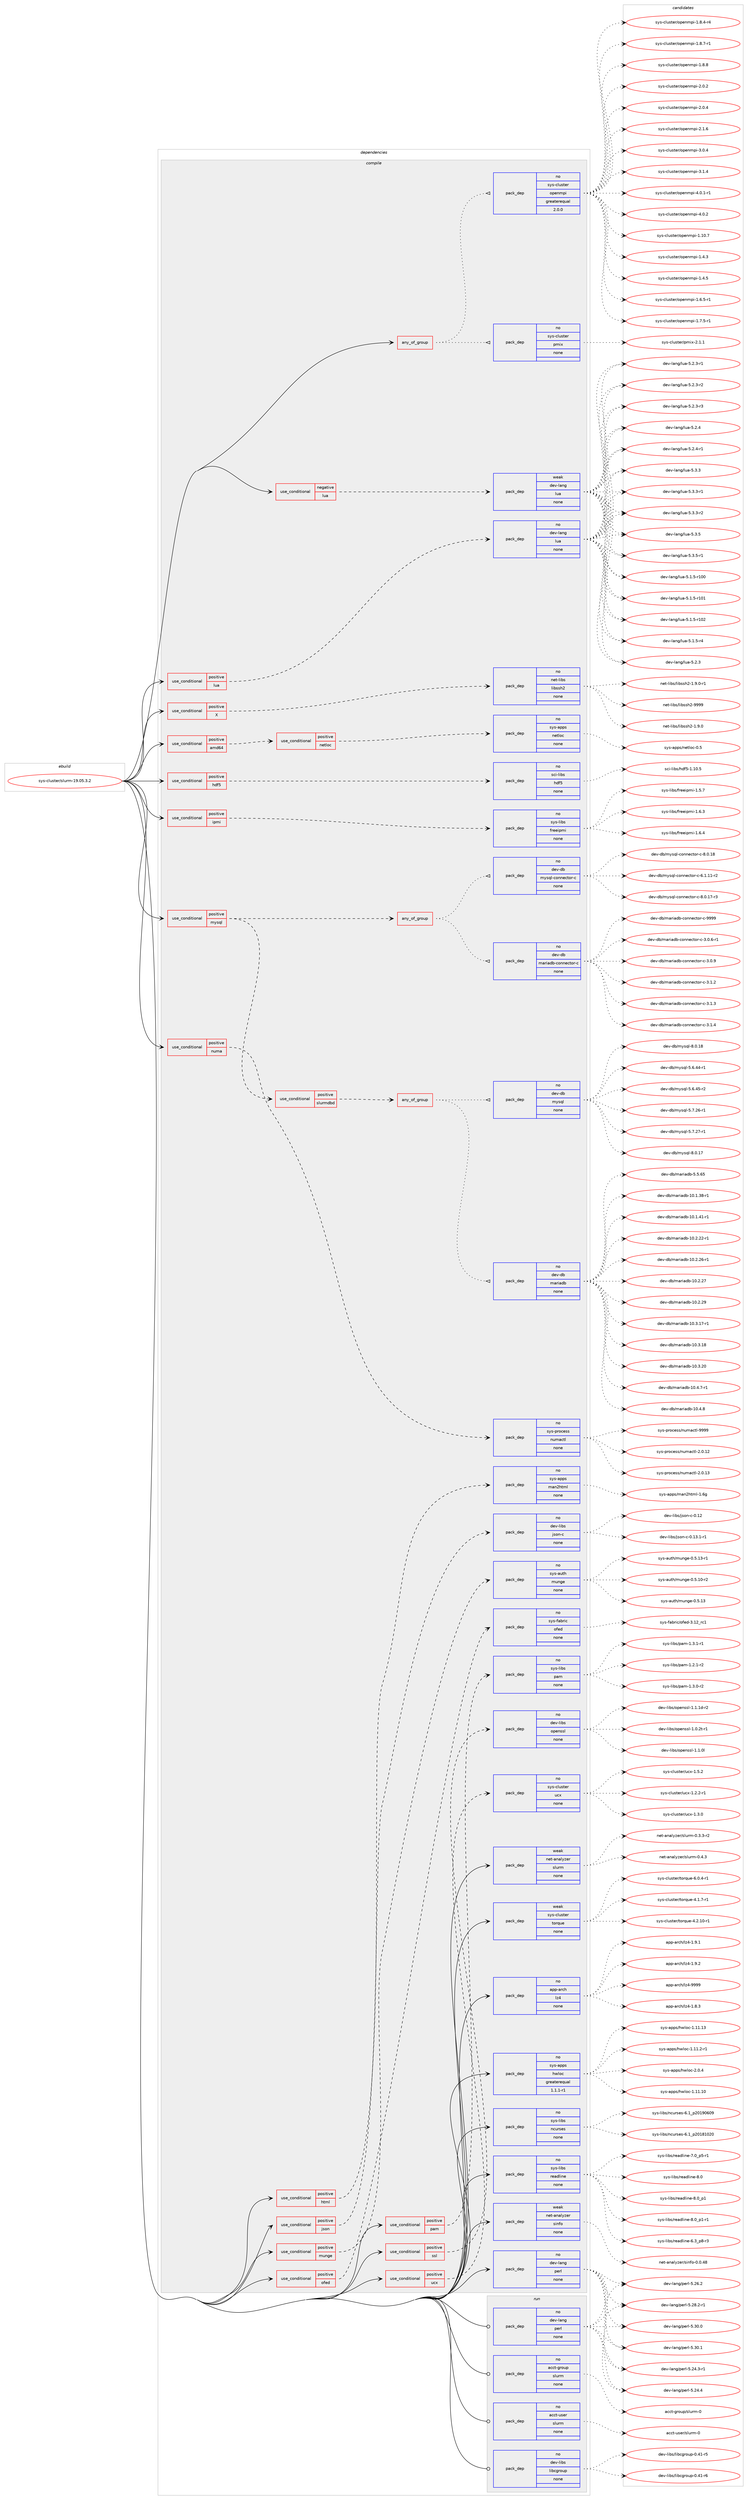 digraph prolog {

# *************
# Graph options
# *************

newrank=true;
concentrate=true;
compound=true;
graph [rankdir=LR,fontname=Helvetica,fontsize=10,ranksep=1.5];#, ranksep=2.5, nodesep=0.2];
edge  [arrowhead=vee];
node  [fontname=Helvetica,fontsize=10];

# **********
# The ebuild
# **********

subgraph cluster_leftcol {
color=gray;
rank=same;
label=<<i>ebuild</i>>;
id [label="sys-cluster/slurm-19.05.3.2", color=red, width=4, href="../sys-cluster/slurm-19.05.3.2.svg"];
}

# ****************
# The dependencies
# ****************

subgraph cluster_midcol {
color=gray;
label=<<i>dependencies</i>>;
subgraph cluster_compile {
fillcolor="#eeeeee";
style=filled;
label=<<i>compile</i>>;
subgraph any15008 {
dependency887784 [label=<<TABLE BORDER="0" CELLBORDER="1" CELLSPACING="0" CELLPADDING="4"><TR><TD CELLPADDING="10">any_of_group</TD></TR></TABLE>>, shape=none, color=red];subgraph pack658801 {
dependency887785 [label=<<TABLE BORDER="0" CELLBORDER="1" CELLSPACING="0" CELLPADDING="4" WIDTH="220"><TR><TD ROWSPAN="6" CELLPADDING="30">pack_dep</TD></TR><TR><TD WIDTH="110">no</TD></TR><TR><TD>sys-cluster</TD></TR><TR><TD>pmix</TD></TR><TR><TD>none</TD></TR><TR><TD></TD></TR></TABLE>>, shape=none, color=blue];
}
dependency887784:e -> dependency887785:w [weight=20,style="dotted",arrowhead="oinv"];
subgraph pack658802 {
dependency887786 [label=<<TABLE BORDER="0" CELLBORDER="1" CELLSPACING="0" CELLPADDING="4" WIDTH="220"><TR><TD ROWSPAN="6" CELLPADDING="30">pack_dep</TD></TR><TR><TD WIDTH="110">no</TD></TR><TR><TD>sys-cluster</TD></TR><TR><TD>openmpi</TD></TR><TR><TD>greaterequal</TD></TR><TR><TD>2.0.0</TD></TR></TABLE>>, shape=none, color=blue];
}
dependency887784:e -> dependency887786:w [weight=20,style="dotted",arrowhead="oinv"];
}
id:e -> dependency887784:w [weight=20,style="solid",arrowhead="vee"];
subgraph cond213446 {
dependency887787 [label=<<TABLE BORDER="0" CELLBORDER="1" CELLSPACING="0" CELLPADDING="4"><TR><TD ROWSPAN="3" CELLPADDING="10">use_conditional</TD></TR><TR><TD>negative</TD></TR><TR><TD>lua</TD></TR></TABLE>>, shape=none, color=red];
subgraph pack658803 {
dependency887788 [label=<<TABLE BORDER="0" CELLBORDER="1" CELLSPACING="0" CELLPADDING="4" WIDTH="220"><TR><TD ROWSPAN="6" CELLPADDING="30">pack_dep</TD></TR><TR><TD WIDTH="110">weak</TD></TR><TR><TD>dev-lang</TD></TR><TR><TD>lua</TD></TR><TR><TD>none</TD></TR><TR><TD></TD></TR></TABLE>>, shape=none, color=blue];
}
dependency887787:e -> dependency887788:w [weight=20,style="dashed",arrowhead="vee"];
}
id:e -> dependency887787:w [weight=20,style="solid",arrowhead="vee"];
subgraph cond213447 {
dependency887789 [label=<<TABLE BORDER="0" CELLBORDER="1" CELLSPACING="0" CELLPADDING="4"><TR><TD ROWSPAN="3" CELLPADDING="10">use_conditional</TD></TR><TR><TD>positive</TD></TR><TR><TD>X</TD></TR></TABLE>>, shape=none, color=red];
subgraph pack658804 {
dependency887790 [label=<<TABLE BORDER="0" CELLBORDER="1" CELLSPACING="0" CELLPADDING="4" WIDTH="220"><TR><TD ROWSPAN="6" CELLPADDING="30">pack_dep</TD></TR><TR><TD WIDTH="110">no</TD></TR><TR><TD>net-libs</TD></TR><TR><TD>libssh2</TD></TR><TR><TD>none</TD></TR><TR><TD></TD></TR></TABLE>>, shape=none, color=blue];
}
dependency887789:e -> dependency887790:w [weight=20,style="dashed",arrowhead="vee"];
}
id:e -> dependency887789:w [weight=20,style="solid",arrowhead="vee"];
subgraph cond213448 {
dependency887791 [label=<<TABLE BORDER="0" CELLBORDER="1" CELLSPACING="0" CELLPADDING="4"><TR><TD ROWSPAN="3" CELLPADDING="10">use_conditional</TD></TR><TR><TD>positive</TD></TR><TR><TD>amd64</TD></TR></TABLE>>, shape=none, color=red];
subgraph cond213449 {
dependency887792 [label=<<TABLE BORDER="0" CELLBORDER="1" CELLSPACING="0" CELLPADDING="4"><TR><TD ROWSPAN="3" CELLPADDING="10">use_conditional</TD></TR><TR><TD>positive</TD></TR><TR><TD>netloc</TD></TR></TABLE>>, shape=none, color=red];
subgraph pack658805 {
dependency887793 [label=<<TABLE BORDER="0" CELLBORDER="1" CELLSPACING="0" CELLPADDING="4" WIDTH="220"><TR><TD ROWSPAN="6" CELLPADDING="30">pack_dep</TD></TR><TR><TD WIDTH="110">no</TD></TR><TR><TD>sys-apps</TD></TR><TR><TD>netloc</TD></TR><TR><TD>none</TD></TR><TR><TD></TD></TR></TABLE>>, shape=none, color=blue];
}
dependency887792:e -> dependency887793:w [weight=20,style="dashed",arrowhead="vee"];
}
dependency887791:e -> dependency887792:w [weight=20,style="dashed",arrowhead="vee"];
}
id:e -> dependency887791:w [weight=20,style="solid",arrowhead="vee"];
subgraph cond213450 {
dependency887794 [label=<<TABLE BORDER="0" CELLBORDER="1" CELLSPACING="0" CELLPADDING="4"><TR><TD ROWSPAN="3" CELLPADDING="10">use_conditional</TD></TR><TR><TD>positive</TD></TR><TR><TD>hdf5</TD></TR></TABLE>>, shape=none, color=red];
subgraph pack658806 {
dependency887795 [label=<<TABLE BORDER="0" CELLBORDER="1" CELLSPACING="0" CELLPADDING="4" WIDTH="220"><TR><TD ROWSPAN="6" CELLPADDING="30">pack_dep</TD></TR><TR><TD WIDTH="110">no</TD></TR><TR><TD>sci-libs</TD></TR><TR><TD>hdf5</TD></TR><TR><TD>none</TD></TR><TR><TD></TD></TR></TABLE>>, shape=none, color=blue];
}
dependency887794:e -> dependency887795:w [weight=20,style="dashed",arrowhead="vee"];
}
id:e -> dependency887794:w [weight=20,style="solid",arrowhead="vee"];
subgraph cond213451 {
dependency887796 [label=<<TABLE BORDER="0" CELLBORDER="1" CELLSPACING="0" CELLPADDING="4"><TR><TD ROWSPAN="3" CELLPADDING="10">use_conditional</TD></TR><TR><TD>positive</TD></TR><TR><TD>html</TD></TR></TABLE>>, shape=none, color=red];
subgraph pack658807 {
dependency887797 [label=<<TABLE BORDER="0" CELLBORDER="1" CELLSPACING="0" CELLPADDING="4" WIDTH="220"><TR><TD ROWSPAN="6" CELLPADDING="30">pack_dep</TD></TR><TR><TD WIDTH="110">no</TD></TR><TR><TD>sys-apps</TD></TR><TR><TD>man2html</TD></TR><TR><TD>none</TD></TR><TR><TD></TD></TR></TABLE>>, shape=none, color=blue];
}
dependency887796:e -> dependency887797:w [weight=20,style="dashed",arrowhead="vee"];
}
id:e -> dependency887796:w [weight=20,style="solid",arrowhead="vee"];
subgraph cond213452 {
dependency887798 [label=<<TABLE BORDER="0" CELLBORDER="1" CELLSPACING="0" CELLPADDING="4"><TR><TD ROWSPAN="3" CELLPADDING="10">use_conditional</TD></TR><TR><TD>positive</TD></TR><TR><TD>ipmi</TD></TR></TABLE>>, shape=none, color=red];
subgraph pack658808 {
dependency887799 [label=<<TABLE BORDER="0" CELLBORDER="1" CELLSPACING="0" CELLPADDING="4" WIDTH="220"><TR><TD ROWSPAN="6" CELLPADDING="30">pack_dep</TD></TR><TR><TD WIDTH="110">no</TD></TR><TR><TD>sys-libs</TD></TR><TR><TD>freeipmi</TD></TR><TR><TD>none</TD></TR><TR><TD></TD></TR></TABLE>>, shape=none, color=blue];
}
dependency887798:e -> dependency887799:w [weight=20,style="dashed",arrowhead="vee"];
}
id:e -> dependency887798:w [weight=20,style="solid",arrowhead="vee"];
subgraph cond213453 {
dependency887800 [label=<<TABLE BORDER="0" CELLBORDER="1" CELLSPACING="0" CELLPADDING="4"><TR><TD ROWSPAN="3" CELLPADDING="10">use_conditional</TD></TR><TR><TD>positive</TD></TR><TR><TD>json</TD></TR></TABLE>>, shape=none, color=red];
subgraph pack658809 {
dependency887801 [label=<<TABLE BORDER="0" CELLBORDER="1" CELLSPACING="0" CELLPADDING="4" WIDTH="220"><TR><TD ROWSPAN="6" CELLPADDING="30">pack_dep</TD></TR><TR><TD WIDTH="110">no</TD></TR><TR><TD>dev-libs</TD></TR><TR><TD>json-c</TD></TR><TR><TD>none</TD></TR><TR><TD></TD></TR></TABLE>>, shape=none, color=blue];
}
dependency887800:e -> dependency887801:w [weight=20,style="dashed",arrowhead="vee"];
}
id:e -> dependency887800:w [weight=20,style="solid",arrowhead="vee"];
subgraph cond213454 {
dependency887802 [label=<<TABLE BORDER="0" CELLBORDER="1" CELLSPACING="0" CELLPADDING="4"><TR><TD ROWSPAN="3" CELLPADDING="10">use_conditional</TD></TR><TR><TD>positive</TD></TR><TR><TD>lua</TD></TR></TABLE>>, shape=none, color=red];
subgraph pack658810 {
dependency887803 [label=<<TABLE BORDER="0" CELLBORDER="1" CELLSPACING="0" CELLPADDING="4" WIDTH="220"><TR><TD ROWSPAN="6" CELLPADDING="30">pack_dep</TD></TR><TR><TD WIDTH="110">no</TD></TR><TR><TD>dev-lang</TD></TR><TR><TD>lua</TD></TR><TR><TD>none</TD></TR><TR><TD></TD></TR></TABLE>>, shape=none, color=blue];
}
dependency887802:e -> dependency887803:w [weight=20,style="dashed",arrowhead="vee"];
}
id:e -> dependency887802:w [weight=20,style="solid",arrowhead="vee"];
subgraph cond213455 {
dependency887804 [label=<<TABLE BORDER="0" CELLBORDER="1" CELLSPACING="0" CELLPADDING="4"><TR><TD ROWSPAN="3" CELLPADDING="10">use_conditional</TD></TR><TR><TD>positive</TD></TR><TR><TD>munge</TD></TR></TABLE>>, shape=none, color=red];
subgraph pack658811 {
dependency887805 [label=<<TABLE BORDER="0" CELLBORDER="1" CELLSPACING="0" CELLPADDING="4" WIDTH="220"><TR><TD ROWSPAN="6" CELLPADDING="30">pack_dep</TD></TR><TR><TD WIDTH="110">no</TD></TR><TR><TD>sys-auth</TD></TR><TR><TD>munge</TD></TR><TR><TD>none</TD></TR><TR><TD></TD></TR></TABLE>>, shape=none, color=blue];
}
dependency887804:e -> dependency887805:w [weight=20,style="dashed",arrowhead="vee"];
}
id:e -> dependency887804:w [weight=20,style="solid",arrowhead="vee"];
subgraph cond213456 {
dependency887806 [label=<<TABLE BORDER="0" CELLBORDER="1" CELLSPACING="0" CELLPADDING="4"><TR><TD ROWSPAN="3" CELLPADDING="10">use_conditional</TD></TR><TR><TD>positive</TD></TR><TR><TD>mysql</TD></TR></TABLE>>, shape=none, color=red];
subgraph any15009 {
dependency887807 [label=<<TABLE BORDER="0" CELLBORDER="1" CELLSPACING="0" CELLPADDING="4"><TR><TD CELLPADDING="10">any_of_group</TD></TR></TABLE>>, shape=none, color=red];subgraph pack658812 {
dependency887808 [label=<<TABLE BORDER="0" CELLBORDER="1" CELLSPACING="0" CELLPADDING="4" WIDTH="220"><TR><TD ROWSPAN="6" CELLPADDING="30">pack_dep</TD></TR><TR><TD WIDTH="110">no</TD></TR><TR><TD>dev-db</TD></TR><TR><TD>mariadb-connector-c</TD></TR><TR><TD>none</TD></TR><TR><TD></TD></TR></TABLE>>, shape=none, color=blue];
}
dependency887807:e -> dependency887808:w [weight=20,style="dotted",arrowhead="oinv"];
subgraph pack658813 {
dependency887809 [label=<<TABLE BORDER="0" CELLBORDER="1" CELLSPACING="0" CELLPADDING="4" WIDTH="220"><TR><TD ROWSPAN="6" CELLPADDING="30">pack_dep</TD></TR><TR><TD WIDTH="110">no</TD></TR><TR><TD>dev-db</TD></TR><TR><TD>mysql-connector-c</TD></TR><TR><TD>none</TD></TR><TR><TD></TD></TR></TABLE>>, shape=none, color=blue];
}
dependency887807:e -> dependency887809:w [weight=20,style="dotted",arrowhead="oinv"];
}
dependency887806:e -> dependency887807:w [weight=20,style="dashed",arrowhead="vee"];
subgraph cond213457 {
dependency887810 [label=<<TABLE BORDER="0" CELLBORDER="1" CELLSPACING="0" CELLPADDING="4"><TR><TD ROWSPAN="3" CELLPADDING="10">use_conditional</TD></TR><TR><TD>positive</TD></TR><TR><TD>slurmdbd</TD></TR></TABLE>>, shape=none, color=red];
subgraph any15010 {
dependency887811 [label=<<TABLE BORDER="0" CELLBORDER="1" CELLSPACING="0" CELLPADDING="4"><TR><TD CELLPADDING="10">any_of_group</TD></TR></TABLE>>, shape=none, color=red];subgraph pack658814 {
dependency887812 [label=<<TABLE BORDER="0" CELLBORDER="1" CELLSPACING="0" CELLPADDING="4" WIDTH="220"><TR><TD ROWSPAN="6" CELLPADDING="30">pack_dep</TD></TR><TR><TD WIDTH="110">no</TD></TR><TR><TD>dev-db</TD></TR><TR><TD>mariadb</TD></TR><TR><TD>none</TD></TR><TR><TD></TD></TR></TABLE>>, shape=none, color=blue];
}
dependency887811:e -> dependency887812:w [weight=20,style="dotted",arrowhead="oinv"];
subgraph pack658815 {
dependency887813 [label=<<TABLE BORDER="0" CELLBORDER="1" CELLSPACING="0" CELLPADDING="4" WIDTH="220"><TR><TD ROWSPAN="6" CELLPADDING="30">pack_dep</TD></TR><TR><TD WIDTH="110">no</TD></TR><TR><TD>dev-db</TD></TR><TR><TD>mysql</TD></TR><TR><TD>none</TD></TR><TR><TD></TD></TR></TABLE>>, shape=none, color=blue];
}
dependency887811:e -> dependency887813:w [weight=20,style="dotted",arrowhead="oinv"];
}
dependency887810:e -> dependency887811:w [weight=20,style="dashed",arrowhead="vee"];
}
dependency887806:e -> dependency887810:w [weight=20,style="dashed",arrowhead="vee"];
}
id:e -> dependency887806:w [weight=20,style="solid",arrowhead="vee"];
subgraph cond213458 {
dependency887814 [label=<<TABLE BORDER="0" CELLBORDER="1" CELLSPACING="0" CELLPADDING="4"><TR><TD ROWSPAN="3" CELLPADDING="10">use_conditional</TD></TR><TR><TD>positive</TD></TR><TR><TD>numa</TD></TR></TABLE>>, shape=none, color=red];
subgraph pack658816 {
dependency887815 [label=<<TABLE BORDER="0" CELLBORDER="1" CELLSPACING="0" CELLPADDING="4" WIDTH="220"><TR><TD ROWSPAN="6" CELLPADDING="30">pack_dep</TD></TR><TR><TD WIDTH="110">no</TD></TR><TR><TD>sys-process</TD></TR><TR><TD>numactl</TD></TR><TR><TD>none</TD></TR><TR><TD></TD></TR></TABLE>>, shape=none, color=blue];
}
dependency887814:e -> dependency887815:w [weight=20,style="dashed",arrowhead="vee"];
}
id:e -> dependency887814:w [weight=20,style="solid",arrowhead="vee"];
subgraph cond213459 {
dependency887816 [label=<<TABLE BORDER="0" CELLBORDER="1" CELLSPACING="0" CELLPADDING="4"><TR><TD ROWSPAN="3" CELLPADDING="10">use_conditional</TD></TR><TR><TD>positive</TD></TR><TR><TD>ofed</TD></TR></TABLE>>, shape=none, color=red];
subgraph pack658817 {
dependency887817 [label=<<TABLE BORDER="0" CELLBORDER="1" CELLSPACING="0" CELLPADDING="4" WIDTH="220"><TR><TD ROWSPAN="6" CELLPADDING="30">pack_dep</TD></TR><TR><TD WIDTH="110">no</TD></TR><TR><TD>sys-fabric</TD></TR><TR><TD>ofed</TD></TR><TR><TD>none</TD></TR><TR><TD></TD></TR></TABLE>>, shape=none, color=blue];
}
dependency887816:e -> dependency887817:w [weight=20,style="dashed",arrowhead="vee"];
}
id:e -> dependency887816:w [weight=20,style="solid",arrowhead="vee"];
subgraph cond213460 {
dependency887818 [label=<<TABLE BORDER="0" CELLBORDER="1" CELLSPACING="0" CELLPADDING="4"><TR><TD ROWSPAN="3" CELLPADDING="10">use_conditional</TD></TR><TR><TD>positive</TD></TR><TR><TD>pam</TD></TR></TABLE>>, shape=none, color=red];
subgraph pack658818 {
dependency887819 [label=<<TABLE BORDER="0" CELLBORDER="1" CELLSPACING="0" CELLPADDING="4" WIDTH="220"><TR><TD ROWSPAN="6" CELLPADDING="30">pack_dep</TD></TR><TR><TD WIDTH="110">no</TD></TR><TR><TD>sys-libs</TD></TR><TR><TD>pam</TD></TR><TR><TD>none</TD></TR><TR><TD></TD></TR></TABLE>>, shape=none, color=blue];
}
dependency887818:e -> dependency887819:w [weight=20,style="dashed",arrowhead="vee"];
}
id:e -> dependency887818:w [weight=20,style="solid",arrowhead="vee"];
subgraph cond213461 {
dependency887820 [label=<<TABLE BORDER="0" CELLBORDER="1" CELLSPACING="0" CELLPADDING="4"><TR><TD ROWSPAN="3" CELLPADDING="10">use_conditional</TD></TR><TR><TD>positive</TD></TR><TR><TD>ssl</TD></TR></TABLE>>, shape=none, color=red];
subgraph pack658819 {
dependency887821 [label=<<TABLE BORDER="0" CELLBORDER="1" CELLSPACING="0" CELLPADDING="4" WIDTH="220"><TR><TD ROWSPAN="6" CELLPADDING="30">pack_dep</TD></TR><TR><TD WIDTH="110">no</TD></TR><TR><TD>dev-libs</TD></TR><TR><TD>openssl</TD></TR><TR><TD>none</TD></TR><TR><TD></TD></TR></TABLE>>, shape=none, color=blue];
}
dependency887820:e -> dependency887821:w [weight=20,style="dashed",arrowhead="vee"];
}
id:e -> dependency887820:w [weight=20,style="solid",arrowhead="vee"];
subgraph cond213462 {
dependency887822 [label=<<TABLE BORDER="0" CELLBORDER="1" CELLSPACING="0" CELLPADDING="4"><TR><TD ROWSPAN="3" CELLPADDING="10">use_conditional</TD></TR><TR><TD>positive</TD></TR><TR><TD>ucx</TD></TR></TABLE>>, shape=none, color=red];
subgraph pack658820 {
dependency887823 [label=<<TABLE BORDER="0" CELLBORDER="1" CELLSPACING="0" CELLPADDING="4" WIDTH="220"><TR><TD ROWSPAN="6" CELLPADDING="30">pack_dep</TD></TR><TR><TD WIDTH="110">no</TD></TR><TR><TD>sys-cluster</TD></TR><TR><TD>ucx</TD></TR><TR><TD>none</TD></TR><TR><TD></TD></TR></TABLE>>, shape=none, color=blue];
}
dependency887822:e -> dependency887823:w [weight=20,style="dashed",arrowhead="vee"];
}
id:e -> dependency887822:w [weight=20,style="solid",arrowhead="vee"];
subgraph pack658821 {
dependency887824 [label=<<TABLE BORDER="0" CELLBORDER="1" CELLSPACING="0" CELLPADDING="4" WIDTH="220"><TR><TD ROWSPAN="6" CELLPADDING="30">pack_dep</TD></TR><TR><TD WIDTH="110">no</TD></TR><TR><TD>app-arch</TD></TR><TR><TD>lz4</TD></TR><TR><TD>none</TD></TR><TR><TD></TD></TR></TABLE>>, shape=none, color=blue];
}
id:e -> dependency887824:w [weight=20,style="solid",arrowhead="vee"];
subgraph pack658822 {
dependency887825 [label=<<TABLE BORDER="0" CELLBORDER="1" CELLSPACING="0" CELLPADDING="4" WIDTH="220"><TR><TD ROWSPAN="6" CELLPADDING="30">pack_dep</TD></TR><TR><TD WIDTH="110">no</TD></TR><TR><TD>dev-lang</TD></TR><TR><TD>perl</TD></TR><TR><TD>none</TD></TR><TR><TD></TD></TR></TABLE>>, shape=none, color=blue];
}
id:e -> dependency887825:w [weight=20,style="solid",arrowhead="vee"];
subgraph pack658823 {
dependency887826 [label=<<TABLE BORDER="0" CELLBORDER="1" CELLSPACING="0" CELLPADDING="4" WIDTH="220"><TR><TD ROWSPAN="6" CELLPADDING="30">pack_dep</TD></TR><TR><TD WIDTH="110">no</TD></TR><TR><TD>sys-apps</TD></TR><TR><TD>hwloc</TD></TR><TR><TD>greaterequal</TD></TR><TR><TD>1.1.1-r1</TD></TR></TABLE>>, shape=none, color=blue];
}
id:e -> dependency887826:w [weight=20,style="solid",arrowhead="vee"];
subgraph pack658824 {
dependency887827 [label=<<TABLE BORDER="0" CELLBORDER="1" CELLSPACING="0" CELLPADDING="4" WIDTH="220"><TR><TD ROWSPAN="6" CELLPADDING="30">pack_dep</TD></TR><TR><TD WIDTH="110">no</TD></TR><TR><TD>sys-libs</TD></TR><TR><TD>ncurses</TD></TR><TR><TD>none</TD></TR><TR><TD></TD></TR></TABLE>>, shape=none, color=blue];
}
id:e -> dependency887827:w [weight=20,style="solid",arrowhead="vee"];
subgraph pack658825 {
dependency887828 [label=<<TABLE BORDER="0" CELLBORDER="1" CELLSPACING="0" CELLPADDING="4" WIDTH="220"><TR><TD ROWSPAN="6" CELLPADDING="30">pack_dep</TD></TR><TR><TD WIDTH="110">no</TD></TR><TR><TD>sys-libs</TD></TR><TR><TD>readline</TD></TR><TR><TD>none</TD></TR><TR><TD></TD></TR></TABLE>>, shape=none, color=blue];
}
id:e -> dependency887828:w [weight=20,style="solid",arrowhead="vee"];
subgraph pack658826 {
dependency887829 [label=<<TABLE BORDER="0" CELLBORDER="1" CELLSPACING="0" CELLPADDING="4" WIDTH="220"><TR><TD ROWSPAN="6" CELLPADDING="30">pack_dep</TD></TR><TR><TD WIDTH="110">weak</TD></TR><TR><TD>net-analyzer</TD></TR><TR><TD>sinfo</TD></TR><TR><TD>none</TD></TR><TR><TD></TD></TR></TABLE>>, shape=none, color=blue];
}
id:e -> dependency887829:w [weight=20,style="solid",arrowhead="vee"];
subgraph pack658827 {
dependency887830 [label=<<TABLE BORDER="0" CELLBORDER="1" CELLSPACING="0" CELLPADDING="4" WIDTH="220"><TR><TD ROWSPAN="6" CELLPADDING="30">pack_dep</TD></TR><TR><TD WIDTH="110">weak</TD></TR><TR><TD>net-analyzer</TD></TR><TR><TD>slurm</TD></TR><TR><TD>none</TD></TR><TR><TD></TD></TR></TABLE>>, shape=none, color=blue];
}
id:e -> dependency887830:w [weight=20,style="solid",arrowhead="vee"];
subgraph pack658828 {
dependency887831 [label=<<TABLE BORDER="0" CELLBORDER="1" CELLSPACING="0" CELLPADDING="4" WIDTH="220"><TR><TD ROWSPAN="6" CELLPADDING="30">pack_dep</TD></TR><TR><TD WIDTH="110">weak</TD></TR><TR><TD>sys-cluster</TD></TR><TR><TD>torque</TD></TR><TR><TD>none</TD></TR><TR><TD></TD></TR></TABLE>>, shape=none, color=blue];
}
id:e -> dependency887831:w [weight=20,style="solid",arrowhead="vee"];
}
subgraph cluster_compileandrun {
fillcolor="#eeeeee";
style=filled;
label=<<i>compile and run</i>>;
}
subgraph cluster_run {
fillcolor="#eeeeee";
style=filled;
label=<<i>run</i>>;
subgraph pack658829 {
dependency887832 [label=<<TABLE BORDER="0" CELLBORDER="1" CELLSPACING="0" CELLPADDING="4" WIDTH="220"><TR><TD ROWSPAN="6" CELLPADDING="30">pack_dep</TD></TR><TR><TD WIDTH="110">no</TD></TR><TR><TD>acct-group</TD></TR><TR><TD>slurm</TD></TR><TR><TD>none</TD></TR><TR><TD></TD></TR></TABLE>>, shape=none, color=blue];
}
id:e -> dependency887832:w [weight=20,style="solid",arrowhead="odot"];
subgraph pack658830 {
dependency887833 [label=<<TABLE BORDER="0" CELLBORDER="1" CELLSPACING="0" CELLPADDING="4" WIDTH="220"><TR><TD ROWSPAN="6" CELLPADDING="30">pack_dep</TD></TR><TR><TD WIDTH="110">no</TD></TR><TR><TD>acct-user</TD></TR><TR><TD>slurm</TD></TR><TR><TD>none</TD></TR><TR><TD></TD></TR></TABLE>>, shape=none, color=blue];
}
id:e -> dependency887833:w [weight=20,style="solid",arrowhead="odot"];
subgraph pack658831 {
dependency887834 [label=<<TABLE BORDER="0" CELLBORDER="1" CELLSPACING="0" CELLPADDING="4" WIDTH="220"><TR><TD ROWSPAN="6" CELLPADDING="30">pack_dep</TD></TR><TR><TD WIDTH="110">no</TD></TR><TR><TD>dev-lang</TD></TR><TR><TD>perl</TD></TR><TR><TD>none</TD></TR><TR><TD></TD></TR></TABLE>>, shape=none, color=blue];
}
id:e -> dependency887834:w [weight=20,style="solid",arrowhead="odot"];
subgraph pack658832 {
dependency887835 [label=<<TABLE BORDER="0" CELLBORDER="1" CELLSPACING="0" CELLPADDING="4" WIDTH="220"><TR><TD ROWSPAN="6" CELLPADDING="30">pack_dep</TD></TR><TR><TD WIDTH="110">no</TD></TR><TR><TD>dev-libs</TD></TR><TR><TD>libcgroup</TD></TR><TR><TD>none</TD></TR><TR><TD></TD></TR></TABLE>>, shape=none, color=blue];
}
id:e -> dependency887835:w [weight=20,style="solid",arrowhead="odot"];
}
}

# **************
# The candidates
# **************

subgraph cluster_choices {
rank=same;
color=gray;
label=<<i>candidates</i>>;

subgraph choice658801 {
color=black;
nodesep=1;
choice115121115459910811711511610111447112109105120455046494649 [label="sys-cluster/pmix-2.1.1", color=red, width=4,href="../sys-cluster/pmix-2.1.1.svg"];
dependency887785:e -> choice115121115459910811711511610111447112109105120455046494649:w [style=dotted,weight="100"];
}
subgraph choice658802 {
color=black;
nodesep=1;
choice11512111545991081171151161011144711111210111010911210545494649484655 [label="sys-cluster/openmpi-1.10.7", color=red, width=4,href="../sys-cluster/openmpi-1.10.7.svg"];
choice115121115459910811711511610111447111112101110109112105454946524651 [label="sys-cluster/openmpi-1.4.3", color=red, width=4,href="../sys-cluster/openmpi-1.4.3.svg"];
choice115121115459910811711511610111447111112101110109112105454946524653 [label="sys-cluster/openmpi-1.4.5", color=red, width=4,href="../sys-cluster/openmpi-1.4.5.svg"];
choice1151211154599108117115116101114471111121011101091121054549465446534511449 [label="sys-cluster/openmpi-1.6.5-r1", color=red, width=4,href="../sys-cluster/openmpi-1.6.5-r1.svg"];
choice1151211154599108117115116101114471111121011101091121054549465546534511449 [label="sys-cluster/openmpi-1.7.5-r1", color=red, width=4,href="../sys-cluster/openmpi-1.7.5-r1.svg"];
choice1151211154599108117115116101114471111121011101091121054549465646524511452 [label="sys-cluster/openmpi-1.8.4-r4", color=red, width=4,href="../sys-cluster/openmpi-1.8.4-r4.svg"];
choice1151211154599108117115116101114471111121011101091121054549465646554511449 [label="sys-cluster/openmpi-1.8.7-r1", color=red, width=4,href="../sys-cluster/openmpi-1.8.7-r1.svg"];
choice115121115459910811711511610111447111112101110109112105454946564656 [label="sys-cluster/openmpi-1.8.8", color=red, width=4,href="../sys-cluster/openmpi-1.8.8.svg"];
choice115121115459910811711511610111447111112101110109112105455046484650 [label="sys-cluster/openmpi-2.0.2", color=red, width=4,href="../sys-cluster/openmpi-2.0.2.svg"];
choice115121115459910811711511610111447111112101110109112105455046484652 [label="sys-cluster/openmpi-2.0.4", color=red, width=4,href="../sys-cluster/openmpi-2.0.4.svg"];
choice115121115459910811711511610111447111112101110109112105455046494654 [label="sys-cluster/openmpi-2.1.6", color=red, width=4,href="../sys-cluster/openmpi-2.1.6.svg"];
choice115121115459910811711511610111447111112101110109112105455146484652 [label="sys-cluster/openmpi-3.0.4", color=red, width=4,href="../sys-cluster/openmpi-3.0.4.svg"];
choice115121115459910811711511610111447111112101110109112105455146494652 [label="sys-cluster/openmpi-3.1.4", color=red, width=4,href="../sys-cluster/openmpi-3.1.4.svg"];
choice1151211154599108117115116101114471111121011101091121054552464846494511449 [label="sys-cluster/openmpi-4.0.1-r1", color=red, width=4,href="../sys-cluster/openmpi-4.0.1-r1.svg"];
choice115121115459910811711511610111447111112101110109112105455246484650 [label="sys-cluster/openmpi-4.0.2", color=red, width=4,href="../sys-cluster/openmpi-4.0.2.svg"];
dependency887786:e -> choice11512111545991081171151161011144711111210111010911210545494649484655:w [style=dotted,weight="100"];
dependency887786:e -> choice115121115459910811711511610111447111112101110109112105454946524651:w [style=dotted,weight="100"];
dependency887786:e -> choice115121115459910811711511610111447111112101110109112105454946524653:w [style=dotted,weight="100"];
dependency887786:e -> choice1151211154599108117115116101114471111121011101091121054549465446534511449:w [style=dotted,weight="100"];
dependency887786:e -> choice1151211154599108117115116101114471111121011101091121054549465546534511449:w [style=dotted,weight="100"];
dependency887786:e -> choice1151211154599108117115116101114471111121011101091121054549465646524511452:w [style=dotted,weight="100"];
dependency887786:e -> choice1151211154599108117115116101114471111121011101091121054549465646554511449:w [style=dotted,weight="100"];
dependency887786:e -> choice115121115459910811711511610111447111112101110109112105454946564656:w [style=dotted,weight="100"];
dependency887786:e -> choice115121115459910811711511610111447111112101110109112105455046484650:w [style=dotted,weight="100"];
dependency887786:e -> choice115121115459910811711511610111447111112101110109112105455046484652:w [style=dotted,weight="100"];
dependency887786:e -> choice115121115459910811711511610111447111112101110109112105455046494654:w [style=dotted,weight="100"];
dependency887786:e -> choice115121115459910811711511610111447111112101110109112105455146484652:w [style=dotted,weight="100"];
dependency887786:e -> choice115121115459910811711511610111447111112101110109112105455146494652:w [style=dotted,weight="100"];
dependency887786:e -> choice1151211154599108117115116101114471111121011101091121054552464846494511449:w [style=dotted,weight="100"];
dependency887786:e -> choice115121115459910811711511610111447111112101110109112105455246484650:w [style=dotted,weight="100"];
}
subgraph choice658803 {
color=black;
nodesep=1;
choice1001011184510897110103471081179745534649465345114494848 [label="dev-lang/lua-5.1.5-r100", color=red, width=4,href="../dev-lang/lua-5.1.5-r100.svg"];
choice1001011184510897110103471081179745534649465345114494849 [label="dev-lang/lua-5.1.5-r101", color=red, width=4,href="../dev-lang/lua-5.1.5-r101.svg"];
choice1001011184510897110103471081179745534649465345114494850 [label="dev-lang/lua-5.1.5-r102", color=red, width=4,href="../dev-lang/lua-5.1.5-r102.svg"];
choice100101118451089711010347108117974553464946534511452 [label="dev-lang/lua-5.1.5-r4", color=red, width=4,href="../dev-lang/lua-5.1.5-r4.svg"];
choice10010111845108971101034710811797455346504651 [label="dev-lang/lua-5.2.3", color=red, width=4,href="../dev-lang/lua-5.2.3.svg"];
choice100101118451089711010347108117974553465046514511449 [label="dev-lang/lua-5.2.3-r1", color=red, width=4,href="../dev-lang/lua-5.2.3-r1.svg"];
choice100101118451089711010347108117974553465046514511450 [label="dev-lang/lua-5.2.3-r2", color=red, width=4,href="../dev-lang/lua-5.2.3-r2.svg"];
choice100101118451089711010347108117974553465046514511451 [label="dev-lang/lua-5.2.3-r3", color=red, width=4,href="../dev-lang/lua-5.2.3-r3.svg"];
choice10010111845108971101034710811797455346504652 [label="dev-lang/lua-5.2.4", color=red, width=4,href="../dev-lang/lua-5.2.4.svg"];
choice100101118451089711010347108117974553465046524511449 [label="dev-lang/lua-5.2.4-r1", color=red, width=4,href="../dev-lang/lua-5.2.4-r1.svg"];
choice10010111845108971101034710811797455346514651 [label="dev-lang/lua-5.3.3", color=red, width=4,href="../dev-lang/lua-5.3.3.svg"];
choice100101118451089711010347108117974553465146514511449 [label="dev-lang/lua-5.3.3-r1", color=red, width=4,href="../dev-lang/lua-5.3.3-r1.svg"];
choice100101118451089711010347108117974553465146514511450 [label="dev-lang/lua-5.3.3-r2", color=red, width=4,href="../dev-lang/lua-5.3.3-r2.svg"];
choice10010111845108971101034710811797455346514653 [label="dev-lang/lua-5.3.5", color=red, width=4,href="../dev-lang/lua-5.3.5.svg"];
choice100101118451089711010347108117974553465146534511449 [label="dev-lang/lua-5.3.5-r1", color=red, width=4,href="../dev-lang/lua-5.3.5-r1.svg"];
dependency887788:e -> choice1001011184510897110103471081179745534649465345114494848:w [style=dotted,weight="100"];
dependency887788:e -> choice1001011184510897110103471081179745534649465345114494849:w [style=dotted,weight="100"];
dependency887788:e -> choice1001011184510897110103471081179745534649465345114494850:w [style=dotted,weight="100"];
dependency887788:e -> choice100101118451089711010347108117974553464946534511452:w [style=dotted,weight="100"];
dependency887788:e -> choice10010111845108971101034710811797455346504651:w [style=dotted,weight="100"];
dependency887788:e -> choice100101118451089711010347108117974553465046514511449:w [style=dotted,weight="100"];
dependency887788:e -> choice100101118451089711010347108117974553465046514511450:w [style=dotted,weight="100"];
dependency887788:e -> choice100101118451089711010347108117974553465046514511451:w [style=dotted,weight="100"];
dependency887788:e -> choice10010111845108971101034710811797455346504652:w [style=dotted,weight="100"];
dependency887788:e -> choice100101118451089711010347108117974553465046524511449:w [style=dotted,weight="100"];
dependency887788:e -> choice10010111845108971101034710811797455346514651:w [style=dotted,weight="100"];
dependency887788:e -> choice100101118451089711010347108117974553465146514511449:w [style=dotted,weight="100"];
dependency887788:e -> choice100101118451089711010347108117974553465146514511450:w [style=dotted,weight="100"];
dependency887788:e -> choice10010111845108971101034710811797455346514653:w [style=dotted,weight="100"];
dependency887788:e -> choice100101118451089711010347108117974553465146534511449:w [style=dotted,weight="100"];
}
subgraph choice658804 {
color=black;
nodesep=1;
choice1101011164510810598115471081059811511510450454946574648 [label="net-libs/libssh2-1.9.0", color=red, width=4,href="../net-libs/libssh2-1.9.0.svg"];
choice11010111645108105981154710810598115115104504549465746484511449 [label="net-libs/libssh2-1.9.0-r1", color=red, width=4,href="../net-libs/libssh2-1.9.0-r1.svg"];
choice11010111645108105981154710810598115115104504557575757 [label="net-libs/libssh2-9999", color=red, width=4,href="../net-libs/libssh2-9999.svg"];
dependency887790:e -> choice1101011164510810598115471081059811511510450454946574648:w [style=dotted,weight="100"];
dependency887790:e -> choice11010111645108105981154710810598115115104504549465746484511449:w [style=dotted,weight="100"];
dependency887790:e -> choice11010111645108105981154710810598115115104504557575757:w [style=dotted,weight="100"];
}
subgraph choice658805 {
color=black;
nodesep=1;
choice1151211154597112112115471101011161081119945484653 [label="sys-apps/netloc-0.5", color=red, width=4,href="../sys-apps/netloc-0.5.svg"];
dependency887793:e -> choice1151211154597112112115471101011161081119945484653:w [style=dotted,weight="100"];
}
subgraph choice658806 {
color=black;
nodesep=1;
choice115991054510810598115471041001025345494649484653 [label="sci-libs/hdf5-1.10.5", color=red, width=4,href="../sci-libs/hdf5-1.10.5.svg"];
dependency887795:e -> choice115991054510810598115471041001025345494649484653:w [style=dotted,weight="100"];
}
subgraph choice658807 {
color=black;
nodesep=1;
choice115121115459711211211547109971105010411610910845494654103 [label="sys-apps/man2html-1.6g", color=red, width=4,href="../sys-apps/man2html-1.6g.svg"];
dependency887797:e -> choice115121115459711211211547109971105010411610910845494654103:w [style=dotted,weight="100"];
}
subgraph choice658808 {
color=black;
nodesep=1;
choice115121115451081059811547102114101101105112109105454946534655 [label="sys-libs/freeipmi-1.5.7", color=red, width=4,href="../sys-libs/freeipmi-1.5.7.svg"];
choice115121115451081059811547102114101101105112109105454946544651 [label="sys-libs/freeipmi-1.6.3", color=red, width=4,href="../sys-libs/freeipmi-1.6.3.svg"];
choice115121115451081059811547102114101101105112109105454946544652 [label="sys-libs/freeipmi-1.6.4", color=red, width=4,href="../sys-libs/freeipmi-1.6.4.svg"];
dependency887799:e -> choice115121115451081059811547102114101101105112109105454946534655:w [style=dotted,weight="100"];
dependency887799:e -> choice115121115451081059811547102114101101105112109105454946544651:w [style=dotted,weight="100"];
dependency887799:e -> choice115121115451081059811547102114101101105112109105454946544652:w [style=dotted,weight="100"];
}
subgraph choice658809 {
color=black;
nodesep=1;
choice10010111845108105981154710611511111045994548464950 [label="dev-libs/json-c-0.12", color=red, width=4,href="../dev-libs/json-c-0.12.svg"];
choice1001011184510810598115471061151111104599454846495146494511449 [label="dev-libs/json-c-0.13.1-r1", color=red, width=4,href="../dev-libs/json-c-0.13.1-r1.svg"];
dependency887801:e -> choice10010111845108105981154710611511111045994548464950:w [style=dotted,weight="100"];
dependency887801:e -> choice1001011184510810598115471061151111104599454846495146494511449:w [style=dotted,weight="100"];
}
subgraph choice658810 {
color=black;
nodesep=1;
choice1001011184510897110103471081179745534649465345114494848 [label="dev-lang/lua-5.1.5-r100", color=red, width=4,href="../dev-lang/lua-5.1.5-r100.svg"];
choice1001011184510897110103471081179745534649465345114494849 [label="dev-lang/lua-5.1.5-r101", color=red, width=4,href="../dev-lang/lua-5.1.5-r101.svg"];
choice1001011184510897110103471081179745534649465345114494850 [label="dev-lang/lua-5.1.5-r102", color=red, width=4,href="../dev-lang/lua-5.1.5-r102.svg"];
choice100101118451089711010347108117974553464946534511452 [label="dev-lang/lua-5.1.5-r4", color=red, width=4,href="../dev-lang/lua-5.1.5-r4.svg"];
choice10010111845108971101034710811797455346504651 [label="dev-lang/lua-5.2.3", color=red, width=4,href="../dev-lang/lua-5.2.3.svg"];
choice100101118451089711010347108117974553465046514511449 [label="dev-lang/lua-5.2.3-r1", color=red, width=4,href="../dev-lang/lua-5.2.3-r1.svg"];
choice100101118451089711010347108117974553465046514511450 [label="dev-lang/lua-5.2.3-r2", color=red, width=4,href="../dev-lang/lua-5.2.3-r2.svg"];
choice100101118451089711010347108117974553465046514511451 [label="dev-lang/lua-5.2.3-r3", color=red, width=4,href="../dev-lang/lua-5.2.3-r3.svg"];
choice10010111845108971101034710811797455346504652 [label="dev-lang/lua-5.2.4", color=red, width=4,href="../dev-lang/lua-5.2.4.svg"];
choice100101118451089711010347108117974553465046524511449 [label="dev-lang/lua-5.2.4-r1", color=red, width=4,href="../dev-lang/lua-5.2.4-r1.svg"];
choice10010111845108971101034710811797455346514651 [label="dev-lang/lua-5.3.3", color=red, width=4,href="../dev-lang/lua-5.3.3.svg"];
choice100101118451089711010347108117974553465146514511449 [label="dev-lang/lua-5.3.3-r1", color=red, width=4,href="../dev-lang/lua-5.3.3-r1.svg"];
choice100101118451089711010347108117974553465146514511450 [label="dev-lang/lua-5.3.3-r2", color=red, width=4,href="../dev-lang/lua-5.3.3-r2.svg"];
choice10010111845108971101034710811797455346514653 [label="dev-lang/lua-5.3.5", color=red, width=4,href="../dev-lang/lua-5.3.5.svg"];
choice100101118451089711010347108117974553465146534511449 [label="dev-lang/lua-5.3.5-r1", color=red, width=4,href="../dev-lang/lua-5.3.5-r1.svg"];
dependency887803:e -> choice1001011184510897110103471081179745534649465345114494848:w [style=dotted,weight="100"];
dependency887803:e -> choice1001011184510897110103471081179745534649465345114494849:w [style=dotted,weight="100"];
dependency887803:e -> choice1001011184510897110103471081179745534649465345114494850:w [style=dotted,weight="100"];
dependency887803:e -> choice100101118451089711010347108117974553464946534511452:w [style=dotted,weight="100"];
dependency887803:e -> choice10010111845108971101034710811797455346504651:w [style=dotted,weight="100"];
dependency887803:e -> choice100101118451089711010347108117974553465046514511449:w [style=dotted,weight="100"];
dependency887803:e -> choice100101118451089711010347108117974553465046514511450:w [style=dotted,weight="100"];
dependency887803:e -> choice100101118451089711010347108117974553465046514511451:w [style=dotted,weight="100"];
dependency887803:e -> choice10010111845108971101034710811797455346504652:w [style=dotted,weight="100"];
dependency887803:e -> choice100101118451089711010347108117974553465046524511449:w [style=dotted,weight="100"];
dependency887803:e -> choice10010111845108971101034710811797455346514651:w [style=dotted,weight="100"];
dependency887803:e -> choice100101118451089711010347108117974553465146514511449:w [style=dotted,weight="100"];
dependency887803:e -> choice100101118451089711010347108117974553465146514511450:w [style=dotted,weight="100"];
dependency887803:e -> choice10010111845108971101034710811797455346514653:w [style=dotted,weight="100"];
dependency887803:e -> choice100101118451089711010347108117974553465146534511449:w [style=dotted,weight="100"];
}
subgraph choice658811 {
color=black;
nodesep=1;
choice115121115459711711610447109117110103101454846534649484511450 [label="sys-auth/munge-0.5.10-r2", color=red, width=4,href="../sys-auth/munge-0.5.10-r2.svg"];
choice11512111545971171161044710911711010310145484653464951 [label="sys-auth/munge-0.5.13", color=red, width=4,href="../sys-auth/munge-0.5.13.svg"];
choice115121115459711711610447109117110103101454846534649514511449 [label="sys-auth/munge-0.5.13-r1", color=red, width=4,href="../sys-auth/munge-0.5.13-r1.svg"];
dependency887805:e -> choice115121115459711711610447109117110103101454846534649484511450:w [style=dotted,weight="100"];
dependency887805:e -> choice11512111545971171161044710911711010310145484653464951:w [style=dotted,weight="100"];
dependency887805:e -> choice115121115459711711610447109117110103101454846534649514511449:w [style=dotted,weight="100"];
}
subgraph choice658812 {
color=black;
nodesep=1;
choice10010111845100984710997114105971009845991111101101019911611111445994551464846544511449 [label="dev-db/mariadb-connector-c-3.0.6-r1", color=red, width=4,href="../dev-db/mariadb-connector-c-3.0.6-r1.svg"];
choice1001011184510098471099711410597100984599111110110101991161111144599455146484657 [label="dev-db/mariadb-connector-c-3.0.9", color=red, width=4,href="../dev-db/mariadb-connector-c-3.0.9.svg"];
choice1001011184510098471099711410597100984599111110110101991161111144599455146494650 [label="dev-db/mariadb-connector-c-3.1.2", color=red, width=4,href="../dev-db/mariadb-connector-c-3.1.2.svg"];
choice1001011184510098471099711410597100984599111110110101991161111144599455146494651 [label="dev-db/mariadb-connector-c-3.1.3", color=red, width=4,href="../dev-db/mariadb-connector-c-3.1.3.svg"];
choice1001011184510098471099711410597100984599111110110101991161111144599455146494652 [label="dev-db/mariadb-connector-c-3.1.4", color=red, width=4,href="../dev-db/mariadb-connector-c-3.1.4.svg"];
choice10010111845100984710997114105971009845991111101101019911611111445994557575757 [label="dev-db/mariadb-connector-c-9999", color=red, width=4,href="../dev-db/mariadb-connector-c-9999.svg"];
dependency887808:e -> choice10010111845100984710997114105971009845991111101101019911611111445994551464846544511449:w [style=dotted,weight="100"];
dependency887808:e -> choice1001011184510098471099711410597100984599111110110101991161111144599455146484657:w [style=dotted,weight="100"];
dependency887808:e -> choice1001011184510098471099711410597100984599111110110101991161111144599455146494650:w [style=dotted,weight="100"];
dependency887808:e -> choice1001011184510098471099711410597100984599111110110101991161111144599455146494651:w [style=dotted,weight="100"];
dependency887808:e -> choice1001011184510098471099711410597100984599111110110101991161111144599455146494652:w [style=dotted,weight="100"];
dependency887808:e -> choice10010111845100984710997114105971009845991111101101019911611111445994557575757:w [style=dotted,weight="100"];
}
subgraph choice658813 {
color=black;
nodesep=1;
choice1001011184510098471091211151131084599111110110101991161111144599455446494649494511450 [label="dev-db/mysql-connector-c-6.1.11-r2", color=red, width=4,href="../dev-db/mysql-connector-c-6.1.11-r2.svg"];
choice1001011184510098471091211151131084599111110110101991161111144599455646484649554511451 [label="dev-db/mysql-connector-c-8.0.17-r3", color=red, width=4,href="../dev-db/mysql-connector-c-8.0.17-r3.svg"];
choice100101118451009847109121115113108459911111011010199116111114459945564648464956 [label="dev-db/mysql-connector-c-8.0.18", color=red, width=4,href="../dev-db/mysql-connector-c-8.0.18.svg"];
dependency887809:e -> choice1001011184510098471091211151131084599111110110101991161111144599455446494649494511450:w [style=dotted,weight="100"];
dependency887809:e -> choice1001011184510098471091211151131084599111110110101991161111144599455646484649554511451:w [style=dotted,weight="100"];
dependency887809:e -> choice100101118451009847109121115113108459911111011010199116111114459945564648464956:w [style=dotted,weight="100"];
}
subgraph choice658814 {
color=black;
nodesep=1;
choice10010111845100984710997114105971009845494846494651564511449 [label="dev-db/mariadb-10.1.38-r1", color=red, width=4,href="../dev-db/mariadb-10.1.38-r1.svg"];
choice10010111845100984710997114105971009845494846494652494511449 [label="dev-db/mariadb-10.1.41-r1", color=red, width=4,href="../dev-db/mariadb-10.1.41-r1.svg"];
choice10010111845100984710997114105971009845494846504650504511449 [label="dev-db/mariadb-10.2.22-r1", color=red, width=4,href="../dev-db/mariadb-10.2.22-r1.svg"];
choice10010111845100984710997114105971009845494846504650544511449 [label="dev-db/mariadb-10.2.26-r1", color=red, width=4,href="../dev-db/mariadb-10.2.26-r1.svg"];
choice1001011184510098471099711410597100984549484650465055 [label="dev-db/mariadb-10.2.27", color=red, width=4,href="../dev-db/mariadb-10.2.27.svg"];
choice1001011184510098471099711410597100984549484650465057 [label="dev-db/mariadb-10.2.29", color=red, width=4,href="../dev-db/mariadb-10.2.29.svg"];
choice10010111845100984710997114105971009845494846514649554511449 [label="dev-db/mariadb-10.3.17-r1", color=red, width=4,href="../dev-db/mariadb-10.3.17-r1.svg"];
choice1001011184510098471099711410597100984549484651464956 [label="dev-db/mariadb-10.3.18", color=red, width=4,href="../dev-db/mariadb-10.3.18.svg"];
choice1001011184510098471099711410597100984549484651465048 [label="dev-db/mariadb-10.3.20", color=red, width=4,href="../dev-db/mariadb-10.3.20.svg"];
choice100101118451009847109971141059710098454948465246554511449 [label="dev-db/mariadb-10.4.7-r1", color=red, width=4,href="../dev-db/mariadb-10.4.7-r1.svg"];
choice10010111845100984710997114105971009845494846524656 [label="dev-db/mariadb-10.4.8", color=red, width=4,href="../dev-db/mariadb-10.4.8.svg"];
choice10010111845100984710997114105971009845534653465453 [label="dev-db/mariadb-5.5.65", color=red, width=4,href="../dev-db/mariadb-5.5.65.svg"];
dependency887812:e -> choice10010111845100984710997114105971009845494846494651564511449:w [style=dotted,weight="100"];
dependency887812:e -> choice10010111845100984710997114105971009845494846494652494511449:w [style=dotted,weight="100"];
dependency887812:e -> choice10010111845100984710997114105971009845494846504650504511449:w [style=dotted,weight="100"];
dependency887812:e -> choice10010111845100984710997114105971009845494846504650544511449:w [style=dotted,weight="100"];
dependency887812:e -> choice1001011184510098471099711410597100984549484650465055:w [style=dotted,weight="100"];
dependency887812:e -> choice1001011184510098471099711410597100984549484650465057:w [style=dotted,weight="100"];
dependency887812:e -> choice10010111845100984710997114105971009845494846514649554511449:w [style=dotted,weight="100"];
dependency887812:e -> choice1001011184510098471099711410597100984549484651464956:w [style=dotted,weight="100"];
dependency887812:e -> choice1001011184510098471099711410597100984549484651465048:w [style=dotted,weight="100"];
dependency887812:e -> choice100101118451009847109971141059710098454948465246554511449:w [style=dotted,weight="100"];
dependency887812:e -> choice10010111845100984710997114105971009845494846524656:w [style=dotted,weight="100"];
dependency887812:e -> choice10010111845100984710997114105971009845534653465453:w [style=dotted,weight="100"];
}
subgraph choice658815 {
color=black;
nodesep=1;
choice100101118451009847109121115113108455346544652524511449 [label="dev-db/mysql-5.6.44-r1", color=red, width=4,href="../dev-db/mysql-5.6.44-r1.svg"];
choice100101118451009847109121115113108455346544652534511450 [label="dev-db/mysql-5.6.45-r2", color=red, width=4,href="../dev-db/mysql-5.6.45-r2.svg"];
choice100101118451009847109121115113108455346554650544511449 [label="dev-db/mysql-5.7.26-r1", color=red, width=4,href="../dev-db/mysql-5.7.26-r1.svg"];
choice100101118451009847109121115113108455346554650554511449 [label="dev-db/mysql-5.7.27-r1", color=red, width=4,href="../dev-db/mysql-5.7.27-r1.svg"];
choice10010111845100984710912111511310845564648464955 [label="dev-db/mysql-8.0.17", color=red, width=4,href="../dev-db/mysql-8.0.17.svg"];
choice10010111845100984710912111511310845564648464956 [label="dev-db/mysql-8.0.18", color=red, width=4,href="../dev-db/mysql-8.0.18.svg"];
dependency887813:e -> choice100101118451009847109121115113108455346544652524511449:w [style=dotted,weight="100"];
dependency887813:e -> choice100101118451009847109121115113108455346544652534511450:w [style=dotted,weight="100"];
dependency887813:e -> choice100101118451009847109121115113108455346554650544511449:w [style=dotted,weight="100"];
dependency887813:e -> choice100101118451009847109121115113108455346554650554511449:w [style=dotted,weight="100"];
dependency887813:e -> choice10010111845100984710912111511310845564648464955:w [style=dotted,weight="100"];
dependency887813:e -> choice10010111845100984710912111511310845564648464956:w [style=dotted,weight="100"];
}
subgraph choice658816 {
color=black;
nodesep=1;
choice115121115451121141119910111511547110117109979911610845504648464950 [label="sys-process/numactl-2.0.12", color=red, width=4,href="../sys-process/numactl-2.0.12.svg"];
choice115121115451121141119910111511547110117109979911610845504648464951 [label="sys-process/numactl-2.0.13", color=red, width=4,href="../sys-process/numactl-2.0.13.svg"];
choice11512111545112114111991011151154711011710997991161084557575757 [label="sys-process/numactl-9999", color=red, width=4,href="../sys-process/numactl-9999.svg"];
dependency887815:e -> choice115121115451121141119910111511547110117109979911610845504648464950:w [style=dotted,weight="100"];
dependency887815:e -> choice115121115451121141119910111511547110117109979911610845504648464951:w [style=dotted,weight="100"];
dependency887815:e -> choice11512111545112114111991011151154711011710997991161084557575757:w [style=dotted,weight="100"];
}
subgraph choice658817 {
color=black;
nodesep=1;
choice11512111545102979811410599471111021011004551464950951149949 [label="sys-fabric/ofed-3.12_rc1", color=red, width=4,href="../sys-fabric/ofed-3.12_rc1.svg"];
dependency887817:e -> choice11512111545102979811410599471111021011004551464950951149949:w [style=dotted,weight="100"];
}
subgraph choice658818 {
color=black;
nodesep=1;
choice115121115451081059811547112971094549465046494511450 [label="sys-libs/pam-1.2.1-r2", color=red, width=4,href="../sys-libs/pam-1.2.1-r2.svg"];
choice115121115451081059811547112971094549465146484511450 [label="sys-libs/pam-1.3.0-r2", color=red, width=4,href="../sys-libs/pam-1.3.0-r2.svg"];
choice115121115451081059811547112971094549465146494511449 [label="sys-libs/pam-1.3.1-r1", color=red, width=4,href="../sys-libs/pam-1.3.1-r1.svg"];
dependency887819:e -> choice115121115451081059811547112971094549465046494511450:w [style=dotted,weight="100"];
dependency887819:e -> choice115121115451081059811547112971094549465146484511450:w [style=dotted,weight="100"];
dependency887819:e -> choice115121115451081059811547112971094549465146494511449:w [style=dotted,weight="100"];
}
subgraph choice658819 {
color=black;
nodesep=1;
choice1001011184510810598115471111121011101151151084549464846501164511449 [label="dev-libs/openssl-1.0.2t-r1", color=red, width=4,href="../dev-libs/openssl-1.0.2t-r1.svg"];
choice100101118451081059811547111112101110115115108454946494648108 [label="dev-libs/openssl-1.1.0l", color=red, width=4,href="../dev-libs/openssl-1.1.0l.svg"];
choice1001011184510810598115471111121011101151151084549464946491004511450 [label="dev-libs/openssl-1.1.1d-r2", color=red, width=4,href="../dev-libs/openssl-1.1.1d-r2.svg"];
dependency887821:e -> choice1001011184510810598115471111121011101151151084549464846501164511449:w [style=dotted,weight="100"];
dependency887821:e -> choice100101118451081059811547111112101110115115108454946494648108:w [style=dotted,weight="100"];
dependency887821:e -> choice1001011184510810598115471111121011101151151084549464946491004511450:w [style=dotted,weight="100"];
}
subgraph choice658820 {
color=black;
nodesep=1;
choice115121115459910811711511610111447117991204549465046504511449 [label="sys-cluster/ucx-1.2.2-r1", color=red, width=4,href="../sys-cluster/ucx-1.2.2-r1.svg"];
choice11512111545991081171151161011144711799120454946514648 [label="sys-cluster/ucx-1.3.0", color=red, width=4,href="../sys-cluster/ucx-1.3.0.svg"];
choice11512111545991081171151161011144711799120454946534650 [label="sys-cluster/ucx-1.5.2", color=red, width=4,href="../sys-cluster/ucx-1.5.2.svg"];
dependency887823:e -> choice115121115459910811711511610111447117991204549465046504511449:w [style=dotted,weight="100"];
dependency887823:e -> choice11512111545991081171151161011144711799120454946514648:w [style=dotted,weight="100"];
dependency887823:e -> choice11512111545991081171151161011144711799120454946534650:w [style=dotted,weight="100"];
}
subgraph choice658821 {
color=black;
nodesep=1;
choice971121124597114991044710812252454946564651 [label="app-arch/lz4-1.8.3", color=red, width=4,href="../app-arch/lz4-1.8.3.svg"];
choice971121124597114991044710812252454946574649 [label="app-arch/lz4-1.9.1", color=red, width=4,href="../app-arch/lz4-1.9.1.svg"];
choice971121124597114991044710812252454946574650 [label="app-arch/lz4-1.9.2", color=red, width=4,href="../app-arch/lz4-1.9.2.svg"];
choice9711211245971149910447108122524557575757 [label="app-arch/lz4-9999", color=red, width=4,href="../app-arch/lz4-9999.svg"];
dependency887824:e -> choice971121124597114991044710812252454946564651:w [style=dotted,weight="100"];
dependency887824:e -> choice971121124597114991044710812252454946574649:w [style=dotted,weight="100"];
dependency887824:e -> choice971121124597114991044710812252454946574650:w [style=dotted,weight="100"];
dependency887824:e -> choice9711211245971149910447108122524557575757:w [style=dotted,weight="100"];
}
subgraph choice658822 {
color=black;
nodesep=1;
choice100101118451089711010347112101114108455346505246514511449 [label="dev-lang/perl-5.24.3-r1", color=red, width=4,href="../dev-lang/perl-5.24.3-r1.svg"];
choice10010111845108971101034711210111410845534650524652 [label="dev-lang/perl-5.24.4", color=red, width=4,href="../dev-lang/perl-5.24.4.svg"];
choice10010111845108971101034711210111410845534650544650 [label="dev-lang/perl-5.26.2", color=red, width=4,href="../dev-lang/perl-5.26.2.svg"];
choice100101118451089711010347112101114108455346505646504511449 [label="dev-lang/perl-5.28.2-r1", color=red, width=4,href="../dev-lang/perl-5.28.2-r1.svg"];
choice10010111845108971101034711210111410845534651484648 [label="dev-lang/perl-5.30.0", color=red, width=4,href="../dev-lang/perl-5.30.0.svg"];
choice10010111845108971101034711210111410845534651484649 [label="dev-lang/perl-5.30.1", color=red, width=4,href="../dev-lang/perl-5.30.1.svg"];
dependency887825:e -> choice100101118451089711010347112101114108455346505246514511449:w [style=dotted,weight="100"];
dependency887825:e -> choice10010111845108971101034711210111410845534650524652:w [style=dotted,weight="100"];
dependency887825:e -> choice10010111845108971101034711210111410845534650544650:w [style=dotted,weight="100"];
dependency887825:e -> choice100101118451089711010347112101114108455346505646504511449:w [style=dotted,weight="100"];
dependency887825:e -> choice10010111845108971101034711210111410845534651484648:w [style=dotted,weight="100"];
dependency887825:e -> choice10010111845108971101034711210111410845534651484649:w [style=dotted,weight="100"];
}
subgraph choice658823 {
color=black;
nodesep=1;
choice115121115459711211211547104119108111994549464949464948 [label="sys-apps/hwloc-1.11.10", color=red, width=4,href="../sys-apps/hwloc-1.11.10.svg"];
choice115121115459711211211547104119108111994549464949464951 [label="sys-apps/hwloc-1.11.13", color=red, width=4,href="../sys-apps/hwloc-1.11.13.svg"];
choice11512111545971121121154710411910811199454946494946504511449 [label="sys-apps/hwloc-1.11.2-r1", color=red, width=4,href="../sys-apps/hwloc-1.11.2-r1.svg"];
choice11512111545971121121154710411910811199455046484652 [label="sys-apps/hwloc-2.0.4", color=red, width=4,href="../sys-apps/hwloc-2.0.4.svg"];
dependency887826:e -> choice115121115459711211211547104119108111994549464949464948:w [style=dotted,weight="100"];
dependency887826:e -> choice115121115459711211211547104119108111994549464949464951:w [style=dotted,weight="100"];
dependency887826:e -> choice11512111545971121121154710411910811199454946494946504511449:w [style=dotted,weight="100"];
dependency887826:e -> choice11512111545971121121154710411910811199455046484652:w [style=dotted,weight="100"];
}
subgraph choice658824 {
color=black;
nodesep=1;
choice1151211154510810598115471109911711411510111545544649951125048495649485048 [label="sys-libs/ncurses-6.1_p20181020", color=red, width=4,href="../sys-libs/ncurses-6.1_p20181020.svg"];
choice1151211154510810598115471109911711411510111545544649951125048495748544857 [label="sys-libs/ncurses-6.1_p20190609", color=red, width=4,href="../sys-libs/ncurses-6.1_p20190609.svg"];
dependency887827:e -> choice1151211154510810598115471109911711411510111545544649951125048495649485048:w [style=dotted,weight="100"];
dependency887827:e -> choice1151211154510810598115471109911711411510111545544649951125048495748544857:w [style=dotted,weight="100"];
}
subgraph choice658825 {
color=black;
nodesep=1;
choice115121115451081059811547114101971001081051101014554465195112564511451 [label="sys-libs/readline-6.3_p8-r3", color=red, width=4,href="../sys-libs/readline-6.3_p8-r3.svg"];
choice115121115451081059811547114101971001081051101014555464895112534511449 [label="sys-libs/readline-7.0_p5-r1", color=red, width=4,href="../sys-libs/readline-7.0_p5-r1.svg"];
choice1151211154510810598115471141019710010810511010145564648 [label="sys-libs/readline-8.0", color=red, width=4,href="../sys-libs/readline-8.0.svg"];
choice11512111545108105981154711410197100108105110101455646489511249 [label="sys-libs/readline-8.0_p1", color=red, width=4,href="../sys-libs/readline-8.0_p1.svg"];
choice115121115451081059811547114101971001081051101014556464895112494511449 [label="sys-libs/readline-8.0_p1-r1", color=red, width=4,href="../sys-libs/readline-8.0_p1-r1.svg"];
dependency887828:e -> choice115121115451081059811547114101971001081051101014554465195112564511451:w [style=dotted,weight="100"];
dependency887828:e -> choice115121115451081059811547114101971001081051101014555464895112534511449:w [style=dotted,weight="100"];
dependency887828:e -> choice1151211154510810598115471141019710010810511010145564648:w [style=dotted,weight="100"];
dependency887828:e -> choice11512111545108105981154711410197100108105110101455646489511249:w [style=dotted,weight="100"];
dependency887828:e -> choice115121115451081059811547114101971001081051101014556464895112494511449:w [style=dotted,weight="100"];
}
subgraph choice658826 {
color=black;
nodesep=1;
choice1101011164597110971081211221011144711510511010211145484648465256 [label="net-analyzer/sinfo-0.0.48", color=red, width=4,href="../net-analyzer/sinfo-0.0.48.svg"];
dependency887829:e -> choice1101011164597110971081211221011144711510511010211145484648465256:w [style=dotted,weight="100"];
}
subgraph choice658827 {
color=black;
nodesep=1;
choice110101116459711097108121122101114471151081171141094548465146514511450 [label="net-analyzer/slurm-0.3.3-r2", color=red, width=4,href="../net-analyzer/slurm-0.3.3-r2.svg"];
choice11010111645971109710812112210111447115108117114109454846524651 [label="net-analyzer/slurm-0.4.3", color=red, width=4,href="../net-analyzer/slurm-0.4.3.svg"];
dependency887830:e -> choice110101116459711097108121122101114471151081171141094548465146514511450:w [style=dotted,weight="100"];
dependency887830:e -> choice11010111645971109710812112210111447115108117114109454846524651:w [style=dotted,weight="100"];
}
subgraph choice658828 {
color=black;
nodesep=1;
choice1151211154599108117115116101114471161111141131171014552464946554511449 [label="sys-cluster/torque-4.1.7-r1", color=red, width=4,href="../sys-cluster/torque-4.1.7-r1.svg"];
choice115121115459910811711511610111447116111114113117101455246504649484511449 [label="sys-cluster/torque-4.2.10-r1", color=red, width=4,href="../sys-cluster/torque-4.2.10-r1.svg"];
choice1151211154599108117115116101114471161111141131171014554464846524511449 [label="sys-cluster/torque-6.0.4-r1", color=red, width=4,href="../sys-cluster/torque-6.0.4-r1.svg"];
dependency887831:e -> choice1151211154599108117115116101114471161111141131171014552464946554511449:w [style=dotted,weight="100"];
dependency887831:e -> choice115121115459910811711511610111447116111114113117101455246504649484511449:w [style=dotted,weight="100"];
dependency887831:e -> choice1151211154599108117115116101114471161111141131171014554464846524511449:w [style=dotted,weight="100"];
}
subgraph choice658829 {
color=black;
nodesep=1;
choice97999911645103114111117112471151081171141094548 [label="acct-group/slurm-0", color=red, width=4,href="../acct-group/slurm-0.svg"];
dependency887832:e -> choice97999911645103114111117112471151081171141094548:w [style=dotted,weight="100"];
}
subgraph choice658830 {
color=black;
nodesep=1;
choice97999911645117115101114471151081171141094548 [label="acct-user/slurm-0", color=red, width=4,href="../acct-user/slurm-0.svg"];
dependency887833:e -> choice97999911645117115101114471151081171141094548:w [style=dotted,weight="100"];
}
subgraph choice658831 {
color=black;
nodesep=1;
choice100101118451089711010347112101114108455346505246514511449 [label="dev-lang/perl-5.24.3-r1", color=red, width=4,href="../dev-lang/perl-5.24.3-r1.svg"];
choice10010111845108971101034711210111410845534650524652 [label="dev-lang/perl-5.24.4", color=red, width=4,href="../dev-lang/perl-5.24.4.svg"];
choice10010111845108971101034711210111410845534650544650 [label="dev-lang/perl-5.26.2", color=red, width=4,href="../dev-lang/perl-5.26.2.svg"];
choice100101118451089711010347112101114108455346505646504511449 [label="dev-lang/perl-5.28.2-r1", color=red, width=4,href="../dev-lang/perl-5.28.2-r1.svg"];
choice10010111845108971101034711210111410845534651484648 [label="dev-lang/perl-5.30.0", color=red, width=4,href="../dev-lang/perl-5.30.0.svg"];
choice10010111845108971101034711210111410845534651484649 [label="dev-lang/perl-5.30.1", color=red, width=4,href="../dev-lang/perl-5.30.1.svg"];
dependency887834:e -> choice100101118451089711010347112101114108455346505246514511449:w [style=dotted,weight="100"];
dependency887834:e -> choice10010111845108971101034711210111410845534650524652:w [style=dotted,weight="100"];
dependency887834:e -> choice10010111845108971101034711210111410845534650544650:w [style=dotted,weight="100"];
dependency887834:e -> choice100101118451089711010347112101114108455346505646504511449:w [style=dotted,weight="100"];
dependency887834:e -> choice10010111845108971101034711210111410845534651484648:w [style=dotted,weight="100"];
dependency887834:e -> choice10010111845108971101034711210111410845534651484649:w [style=dotted,weight="100"];
}
subgraph choice658832 {
color=black;
nodesep=1;
choice100101118451081059811547108105989910311411111711245484652494511453 [label="dev-libs/libcgroup-0.41-r5", color=red, width=4,href="../dev-libs/libcgroup-0.41-r5.svg"];
choice100101118451081059811547108105989910311411111711245484652494511454 [label="dev-libs/libcgroup-0.41-r6", color=red, width=4,href="../dev-libs/libcgroup-0.41-r6.svg"];
dependency887835:e -> choice100101118451081059811547108105989910311411111711245484652494511453:w [style=dotted,weight="100"];
dependency887835:e -> choice100101118451081059811547108105989910311411111711245484652494511454:w [style=dotted,weight="100"];
}
}

}
